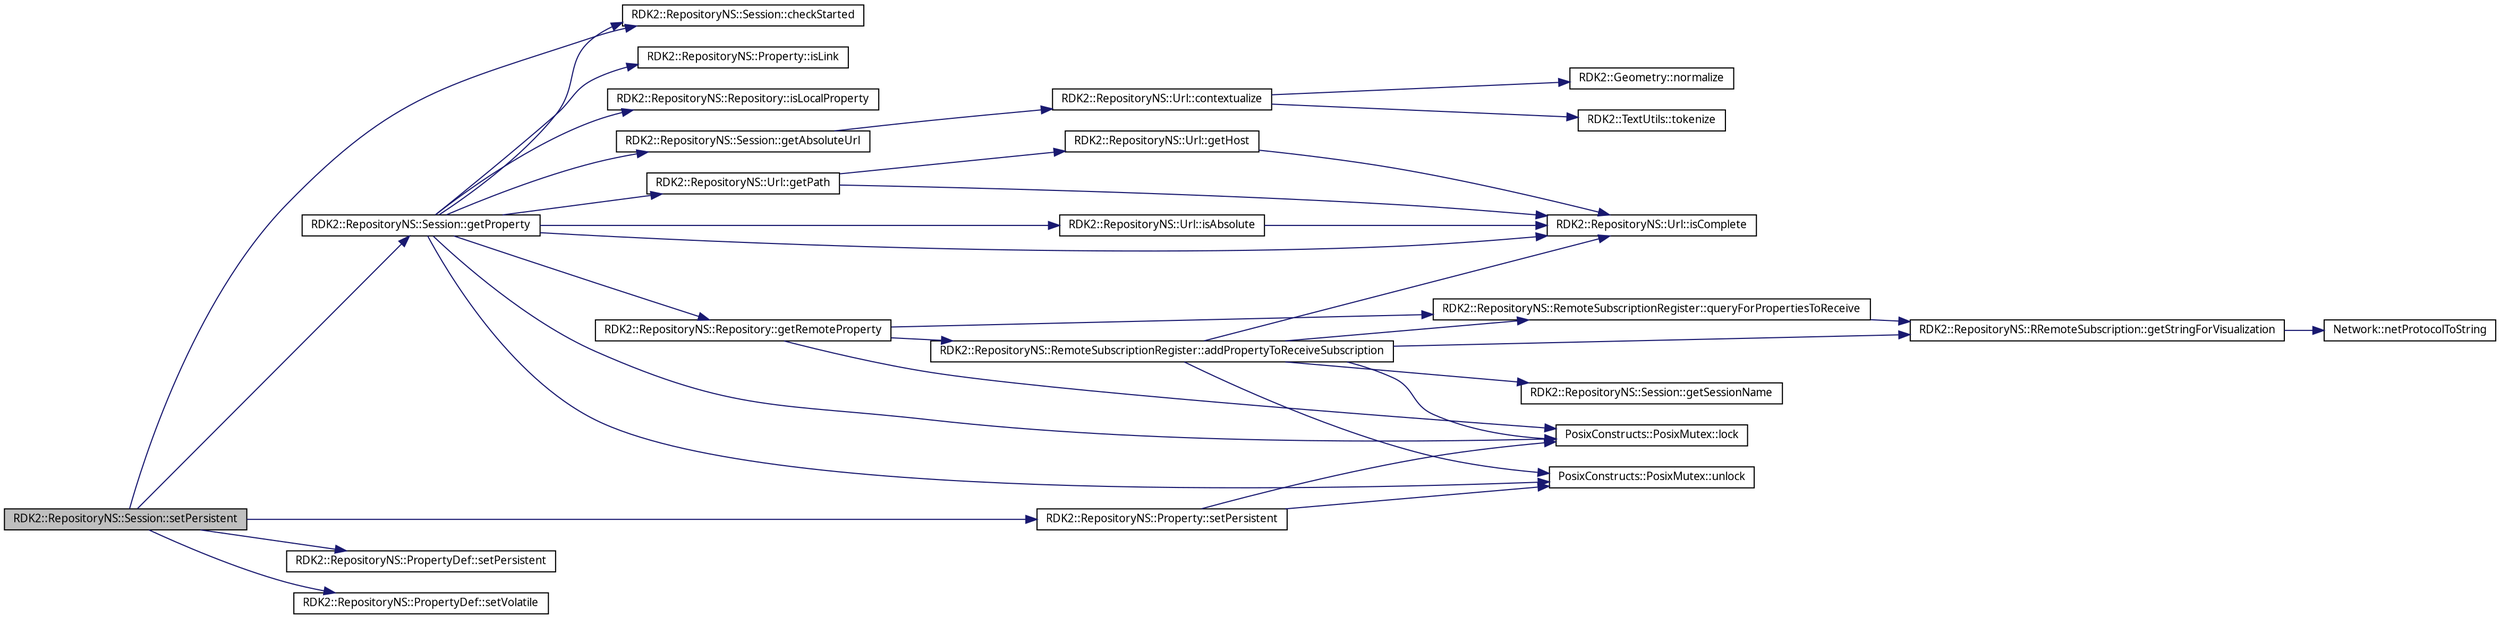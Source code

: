 digraph G
{
  edge [fontname="FreeSans.ttf",fontsize=10,labelfontname="FreeSans.ttf",labelfontsize=10];
  node [fontname="FreeSans.ttf",fontsize=10,shape=record];
  rankdir=LR;
  Node1 [label="RDK2::RepositoryNS::Session::setPersistent",height=0.2,width=0.4,color="black", fillcolor="grey75", style="filled" fontcolor="black"];
  Node1 -> Node2 [color="midnightblue",fontsize=10,style="solid",fontname="FreeSans.ttf"];
  Node2 [label="RDK2::RepositoryNS::Session::checkStarted",height=0.2,width=0.4,color="black", fillcolor="white", style="filled",URL="$class_r_d_k2_1_1_repository_n_s_1_1_session.html#ff936230f47beed933e20e2d72252a8c"];
  Node1 -> Node3 [color="midnightblue",fontsize=10,style="solid",fontname="FreeSans.ttf"];
  Node3 [label="RDK2::RepositoryNS::Session::getProperty",height=0.2,width=0.4,color="black", fillcolor="white", style="filled",URL="$class_r_d_k2_1_1_repository_n_s_1_1_session.html#d236be4bde92ccb417e1f68d1f933a4a"];
  Node3 -> Node2 [color="midnightblue",fontsize=10,style="solid",fontname="FreeSans.ttf"];
  Node3 -> Node4 [color="midnightblue",fontsize=10,style="solid",fontname="FreeSans.ttf"];
  Node4 [label="RDK2::RepositoryNS::Session::getAbsoluteUrl",height=0.2,width=0.4,color="black", fillcolor="white", style="filled",URL="$class_r_d_k2_1_1_repository_n_s_1_1_session.html#21a63108c47a913e2714ce2bb0195788",tooltip="Get absolute url from (possibly relative)."];
  Node4 -> Node5 [color="midnightblue",fontsize=10,style="solid",fontname="FreeSans.ttf"];
  Node5 [label="RDK2::RepositoryNS::Url::contextualize",height=0.2,width=0.4,color="black", fillcolor="white", style="filled",URL="$class_r_d_k2_1_1_repository_n_s_1_1_url.html#fb560d1f59472ca8e87f7c6e02f8adf5",tooltip="Returns the url contextualized in the."];
  Node5 -> Node6 [color="midnightblue",fontsize=10,style="solid",fontname="FreeSans.ttf"];
  Node6 [label="RDK2::Geometry::normalize",height=0.2,width=0.4,color="black", fillcolor="white", style="filled",URL="$namespace_r_d_k2_1_1_geometry.html#b20ab681f69dc7c48fcab19862a7c106",tooltip="Normalizes an array, values in."];
  Node5 -> Node7 [color="midnightblue",fontsize=10,style="solid",fontname="FreeSans.ttf"];
  Node7 [label="RDK2::TextUtils::tokenize",height=0.2,width=0.4,color="black", fillcolor="white", style="filled",URL="$namespace_r_d_k2_1_1_text_utils.html#dfdd03fa173d2c6a8142b0cf14f374ce",tooltip="Tokenizes a string."];
  Node3 -> Node8 [color="midnightblue",fontsize=10,style="solid",fontname="FreeSans.ttf"];
  Node8 [label="RDK2::RepositoryNS::Url::getPath",height=0.2,width=0.4,color="black", fillcolor="white", style="filled",URL="$class_r_d_k2_1_1_repository_n_s_1_1_url.html#1f0e7e4aa59080900c84f132c1f96c30",tooltip="If the url is complete, returns the corresponding absolute url (without the host..."];
  Node8 -> Node9 [color="midnightblue",fontsize=10,style="solid",fontname="FreeSans.ttf"];
  Node9 [label="RDK2::RepositoryNS::Url::getHost",height=0.2,width=0.4,color="black", fillcolor="white", style="filled",URL="$class_r_d_k2_1_1_repository_n_s_1_1_url.html#7675daf3393f4ad0cb25cddf336ae278",tooltip="Returns the host of the url, if it is complete; otherwise it returns &quot;&quot;..."];
  Node9 -> Node10 [color="midnightblue",fontsize=10,style="solid",fontname="FreeSans.ttf"];
  Node10 [label="RDK2::RepositoryNS::Url::isComplete",height=0.2,width=0.4,color="black", fillcolor="white", style="filled",URL="$class_r_d_k2_1_1_repository_n_s_1_1_url.html#9e90fb1eb460c600234f029ad7e09fc7",tooltip="Url is complete when it has also the host part (i.e. it begins with &quot;rdk://&quot;)..."];
  Node8 -> Node10 [color="midnightblue",fontsize=10,style="solid",fontname="FreeSans.ttf"];
  Node3 -> Node11 [color="midnightblue",fontsize=10,style="solid",fontname="FreeSans.ttf"];
  Node11 [label="RDK2::RepositoryNS::Repository::getRemoteProperty",height=0.2,width=0.4,color="black", fillcolor="white", style="filled",URL="$class_r_d_k2_1_1_repository_n_s_1_1_repository.html#4497ee789162cfbdd0cbf5738eb7bbe1"];
  Node11 -> Node12 [color="midnightblue",fontsize=10,style="solid",fontname="FreeSans.ttf"];
  Node12 [label="RDK2::RepositoryNS::RemoteSubscriptionRegister::addPropertyToReceiveSubscription",height=0.2,width=0.4,color="black", fillcolor="white", style="filled",URL="$class_r_d_k2_1_1_repository_n_s_1_1_remote_subscription_register.html#3cfa3512c06f5b644cf9af56d8038f21"];
  Node12 -> Node13 [color="midnightblue",fontsize=10,style="solid",fontname="FreeSans.ttf"];
  Node13 [label="RDK2::RepositoryNS::Session::getSessionName",height=0.2,width=0.4,color="black", fillcolor="white", style="filled",URL="$class_r_d_k2_1_1_repository_n_s_1_1_session.html#3039cfa4eec6a51ee5d451d5fd3d052a"];
  Node12 -> Node14 [color="midnightblue",fontsize=10,style="solid",fontname="FreeSans.ttf"];
  Node14 [label="RDK2::RepositoryNS::RRemoteSubscription::getStringForVisualization",height=0.2,width=0.4,color="black", fillcolor="white", style="filled",URL="$struct_r_d_k2_1_1_repository_n_s_1_1_r_remote_subscription.html#a5e17e632b1047b1ed686c19f77d6b4f",tooltip="Returns a string to be used to visualize the object."];
  Node14 -> Node15 [color="midnightblue",fontsize=10,style="solid",fontname="FreeSans.ttf"];
  Node15 [label="Network::netProtocolToString",height=0.2,width=0.4,color="black", fillcolor="white", style="filled",URL="$namespace_network.html#caffb4fb20080680f8a1d5768e423f9d"];
  Node12 -> Node10 [color="midnightblue",fontsize=10,style="solid",fontname="FreeSans.ttf"];
  Node12 -> Node16 [color="midnightblue",fontsize=10,style="solid",fontname="FreeSans.ttf"];
  Node16 [label="PosixConstructs::PosixMutex::lock",height=0.2,width=0.4,color="black", fillcolor="white", style="filled",URL="$class_posix_constructs_1_1_posix_mutex.html#45e42845140324802a68a81ec1d9ee09"];
  Node12 -> Node17 [color="midnightblue",fontsize=10,style="solid",fontname="FreeSans.ttf"];
  Node17 [label="RDK2::RepositoryNS::RemoteSubscriptionRegister::queryForPropertiesToReceive",height=0.2,width=0.4,color="black", fillcolor="white", style="filled",URL="$class_r_d_k2_1_1_repository_n_s_1_1_remote_subscription_register.html#576b56dbf5b8455b7d029cfc86b344ed"];
  Node17 -> Node14 [color="midnightblue",fontsize=10,style="solid",fontname="FreeSans.ttf"];
  Node12 -> Node18 [color="midnightblue",fontsize=10,style="solid",fontname="FreeSans.ttf"];
  Node18 [label="PosixConstructs::PosixMutex::unlock",height=0.2,width=0.4,color="black", fillcolor="white", style="filled",URL="$class_posix_constructs_1_1_posix_mutex.html#f735e71d6e450bfc520527f37fab8edc"];
  Node11 -> Node16 [color="midnightblue",fontsize=10,style="solid",fontname="FreeSans.ttf"];
  Node11 -> Node17 [color="midnightblue",fontsize=10,style="solid",fontname="FreeSans.ttf"];
  Node3 -> Node19 [color="midnightblue",fontsize=10,style="solid",fontname="FreeSans.ttf"];
  Node19 [label="RDK2::RepositoryNS::Url::isAbsolute",height=0.2,width=0.4,color="black", fillcolor="white", style="filled",URL="$class_r_d_k2_1_1_repository_n_s_1_1_url.html#389d18554fb89eaa2f7e20c60508dc88",tooltip="Url is absolute if it isn&#39;t complete and begins with a &quot;/&quot;."];
  Node19 -> Node10 [color="midnightblue",fontsize=10,style="solid",fontname="FreeSans.ttf"];
  Node3 -> Node10 [color="midnightblue",fontsize=10,style="solid",fontname="FreeSans.ttf"];
  Node3 -> Node20 [color="midnightblue",fontsize=10,style="solid",fontname="FreeSans.ttf"];
  Node20 [label="RDK2::RepositoryNS::Property::isLink",height=0.2,width=0.4,color="black", fillcolor="white", style="filled",URL="$class_r_d_k2_1_1_repository_n_s_1_1_property.html#cd0dedc2d8e3c138252e4fe33846fbca"];
  Node3 -> Node21 [color="midnightblue",fontsize=10,style="solid",fontname="FreeSans.ttf"];
  Node21 [label="RDK2::RepositoryNS::Repository::isLocalProperty",height=0.2,width=0.4,color="black", fillcolor="white", style="filled",URL="$class_r_d_k2_1_1_repository_n_s_1_1_repository.html#08ff705379463e5d355c4ef0942d7250"];
  Node3 -> Node16 [color="midnightblue",fontsize=10,style="solid",fontname="FreeSans.ttf"];
  Node3 -> Node18 [color="midnightblue",fontsize=10,style="solid",fontname="FreeSans.ttf"];
  Node1 -> Node22 [color="midnightblue",fontsize=10,style="solid",fontname="FreeSans.ttf"];
  Node22 [label="RDK2::RepositoryNS::PropertyDef::setPersistent",height=0.2,width=0.4,color="black", fillcolor="white", style="filled",URL="$class_r_d_k2_1_1_repository_n_s_1_1_property_def.html#ed24d0af61f16d10e21b5d521f6ad7d9"];
  Node1 -> Node23 [color="midnightblue",fontsize=10,style="solid",fontname="FreeSans.ttf"];
  Node23 [label="RDK2::RepositoryNS::Property::setPersistent",height=0.2,width=0.4,color="black", fillcolor="white", style="filled",URL="$class_r_d_k2_1_1_repository_n_s_1_1_property.html#c684b8cada27eb213a770e1d779c3495"];
  Node23 -> Node16 [color="midnightblue",fontsize=10,style="solid",fontname="FreeSans.ttf"];
  Node23 -> Node18 [color="midnightblue",fontsize=10,style="solid",fontname="FreeSans.ttf"];
  Node1 -> Node24 [color="midnightblue",fontsize=10,style="solid",fontname="FreeSans.ttf"];
  Node24 [label="RDK2::RepositoryNS::PropertyDef::setVolatile",height=0.2,width=0.4,color="black", fillcolor="white", style="filled",URL="$class_r_d_k2_1_1_repository_n_s_1_1_property_def.html#41a9395a9d7d58cea1eecc25d046b613"];
}
